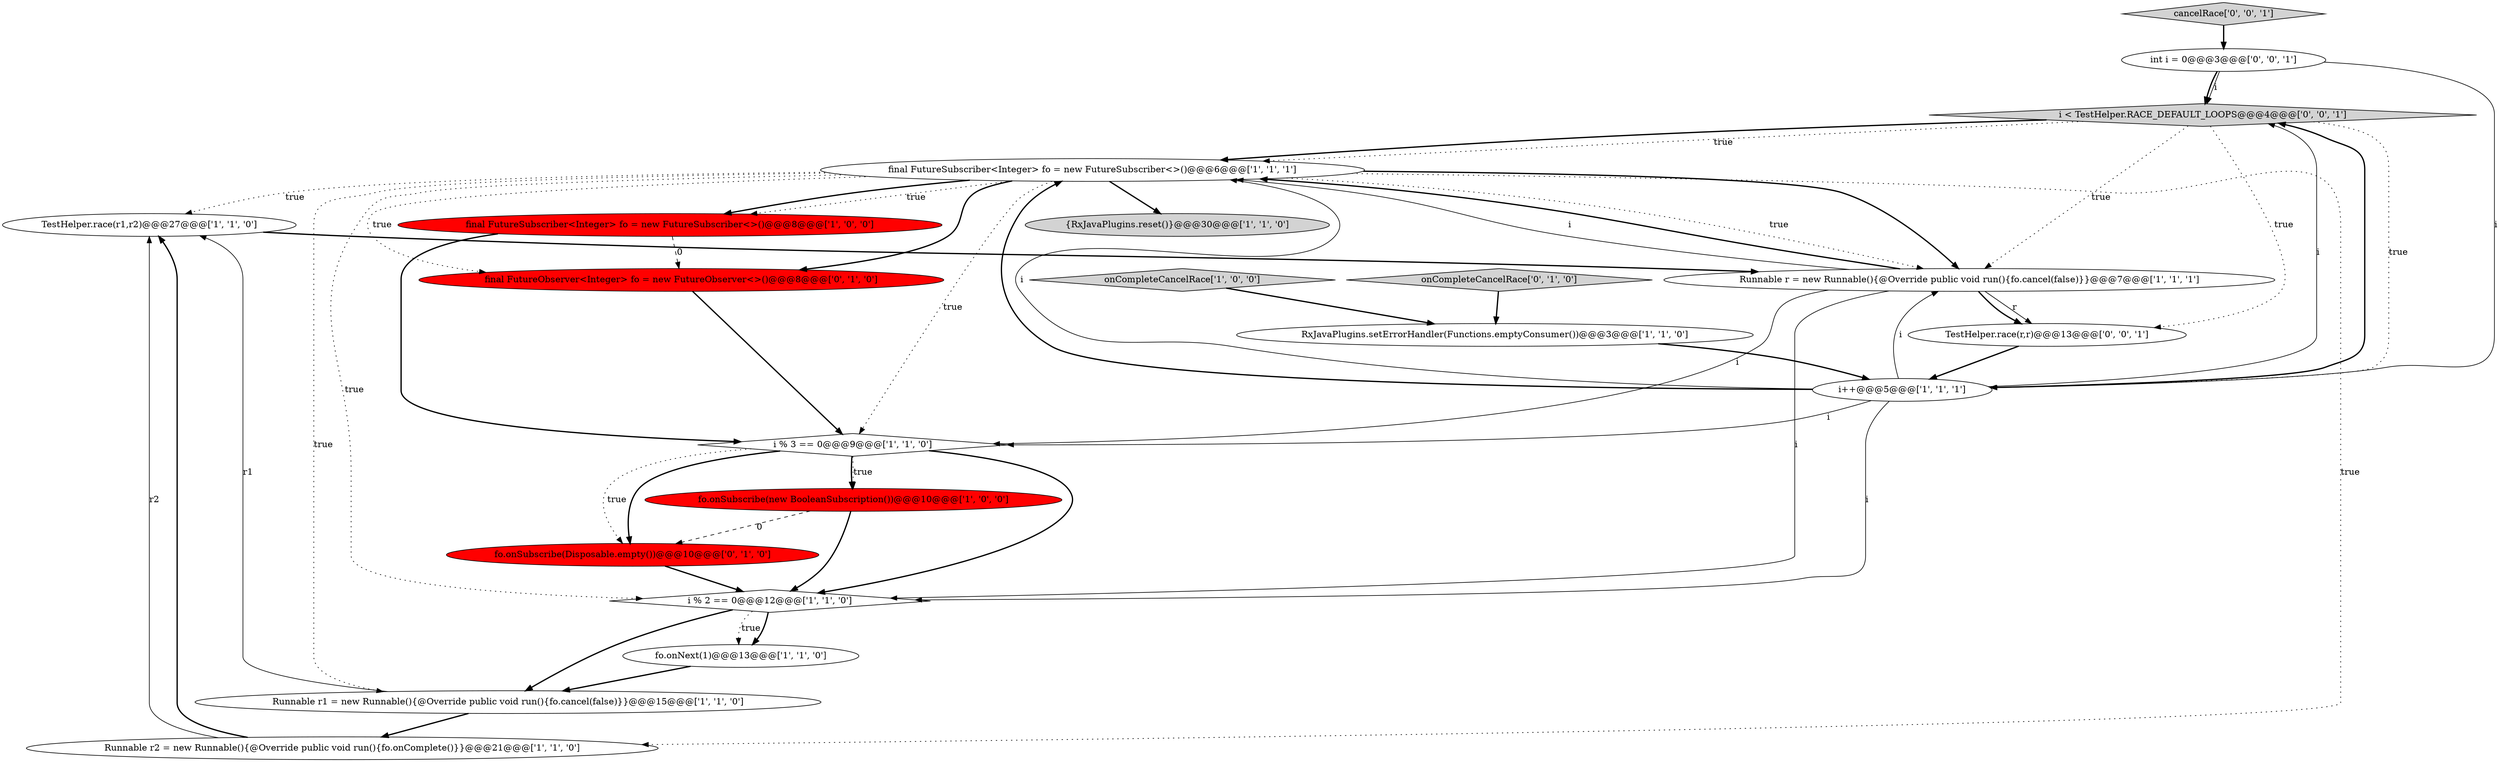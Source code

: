 digraph {
19 [style = filled, label = "i < TestHelper.RACE_DEFAULT_LOOPS@@@4@@@['0', '0', '1']", fillcolor = lightgray, shape = diamond image = "AAA0AAABBB3BBB"];
4 [style = filled, label = "final FutureSubscriber<Integer> fo = new FutureSubscriber<>()@@@6@@@['1', '1', '1']", fillcolor = white, shape = ellipse image = "AAA0AAABBB1BBB"];
14 [style = filled, label = "onCompleteCancelRace['0', '1', '0']", fillcolor = lightgray, shape = diamond image = "AAA0AAABBB2BBB"];
15 [style = filled, label = "fo.onSubscribe(Disposable.empty())@@@10@@@['0', '1', '0']", fillcolor = red, shape = ellipse image = "AAA1AAABBB2BBB"];
12 [style = filled, label = "TestHelper.race(r1,r2)@@@27@@@['1', '1', '0']", fillcolor = white, shape = ellipse image = "AAA0AAABBB1BBB"];
9 [style = filled, label = "Runnable r = new Runnable(){@Override public void run(){fo.cancel(false)}}@@@7@@@['1', '1', '1']", fillcolor = white, shape = ellipse image = "AAA0AAABBB1BBB"];
10 [style = filled, label = "Runnable r2 = new Runnable(){@Override public void run(){fo.onComplete()}}@@@21@@@['1', '1', '0']", fillcolor = white, shape = ellipse image = "AAA0AAABBB1BBB"];
18 [style = filled, label = "TestHelper.race(r,r)@@@13@@@['0', '0', '1']", fillcolor = white, shape = ellipse image = "AAA0AAABBB3BBB"];
7 [style = filled, label = "i % 2 == 0@@@12@@@['1', '1', '0']", fillcolor = white, shape = diamond image = "AAA0AAABBB1BBB"];
8 [style = filled, label = "final FutureSubscriber<Integer> fo = new FutureSubscriber<>()@@@8@@@['1', '0', '0']", fillcolor = red, shape = ellipse image = "AAA1AAABBB1BBB"];
3 [style = filled, label = "{RxJavaPlugins.reset()}@@@30@@@['1', '1', '0']", fillcolor = lightgray, shape = ellipse image = "AAA0AAABBB1BBB"];
17 [style = filled, label = "int i = 0@@@3@@@['0', '0', '1']", fillcolor = white, shape = ellipse image = "AAA0AAABBB3BBB"];
6 [style = filled, label = "i % 3 == 0@@@9@@@['1', '1', '0']", fillcolor = white, shape = diamond image = "AAA0AAABBB1BBB"];
20 [style = filled, label = "cancelRace['0', '0', '1']", fillcolor = lightgray, shape = diamond image = "AAA0AAABBB3BBB"];
16 [style = filled, label = "final FutureObserver<Integer> fo = new FutureObserver<>()@@@8@@@['0', '1', '0']", fillcolor = red, shape = ellipse image = "AAA1AAABBB2BBB"];
1 [style = filled, label = "onCompleteCancelRace['1', '0', '0']", fillcolor = lightgray, shape = diamond image = "AAA0AAABBB1BBB"];
2 [style = filled, label = "RxJavaPlugins.setErrorHandler(Functions.emptyConsumer())@@@3@@@['1', '1', '0']", fillcolor = white, shape = ellipse image = "AAA0AAABBB1BBB"];
13 [style = filled, label = "i++@@@5@@@['1', '1', '1']", fillcolor = white, shape = ellipse image = "AAA0AAABBB1BBB"];
0 [style = filled, label = "fo.onSubscribe(new BooleanSubscription())@@@10@@@['1', '0', '0']", fillcolor = red, shape = ellipse image = "AAA1AAABBB1BBB"];
5 [style = filled, label = "fo.onNext(1)@@@13@@@['1', '1', '0']", fillcolor = white, shape = ellipse image = "AAA0AAABBB1BBB"];
11 [style = filled, label = "Runnable r1 = new Runnable(){@Override public void run(){fo.cancel(false)}}@@@15@@@['1', '1', '0']", fillcolor = white, shape = ellipse image = "AAA0AAABBB1BBB"];
4->6 [style = dotted, label="true"];
4->9 [style = bold, label=""];
4->3 [style = bold, label=""];
13->9 [style = solid, label="i"];
8->16 [style = dashed, label="0"];
7->11 [style = bold, label=""];
20->17 [style = bold, label=""];
15->7 [style = bold, label=""];
17->19 [style = solid, label="i"];
4->10 [style = dotted, label="true"];
16->6 [style = bold, label=""];
9->4 [style = bold, label=""];
19->18 [style = dotted, label="true"];
13->7 [style = solid, label="i"];
4->8 [style = dotted, label="true"];
4->7 [style = dotted, label="true"];
4->11 [style = dotted, label="true"];
0->15 [style = dashed, label="0"];
8->6 [style = bold, label=""];
6->0 [style = bold, label=""];
19->13 [style = dotted, label="true"];
13->4 [style = solid, label="i"];
12->9 [style = bold, label=""];
9->18 [style = solid, label="r"];
17->19 [style = bold, label=""];
6->15 [style = bold, label=""];
0->7 [style = bold, label=""];
2->13 [style = bold, label=""];
7->5 [style = dotted, label="true"];
7->5 [style = bold, label=""];
13->19 [style = bold, label=""];
11->12 [style = solid, label="r1"];
9->18 [style = bold, label=""];
13->19 [style = solid, label="i"];
9->6 [style = solid, label="i"];
17->13 [style = solid, label="i"];
19->4 [style = dotted, label="true"];
11->10 [style = bold, label=""];
10->12 [style = bold, label=""];
19->9 [style = dotted, label="true"];
18->13 [style = bold, label=""];
10->12 [style = solid, label="r2"];
4->8 [style = bold, label=""];
5->11 [style = bold, label=""];
1->2 [style = bold, label=""];
14->2 [style = bold, label=""];
19->4 [style = bold, label=""];
9->7 [style = solid, label="i"];
6->0 [style = dotted, label="true"];
4->9 [style = dotted, label="true"];
6->7 [style = bold, label=""];
9->4 [style = solid, label="i"];
4->12 [style = dotted, label="true"];
4->16 [style = dotted, label="true"];
6->15 [style = dotted, label="true"];
4->16 [style = bold, label=""];
13->6 [style = solid, label="i"];
13->4 [style = bold, label=""];
}
